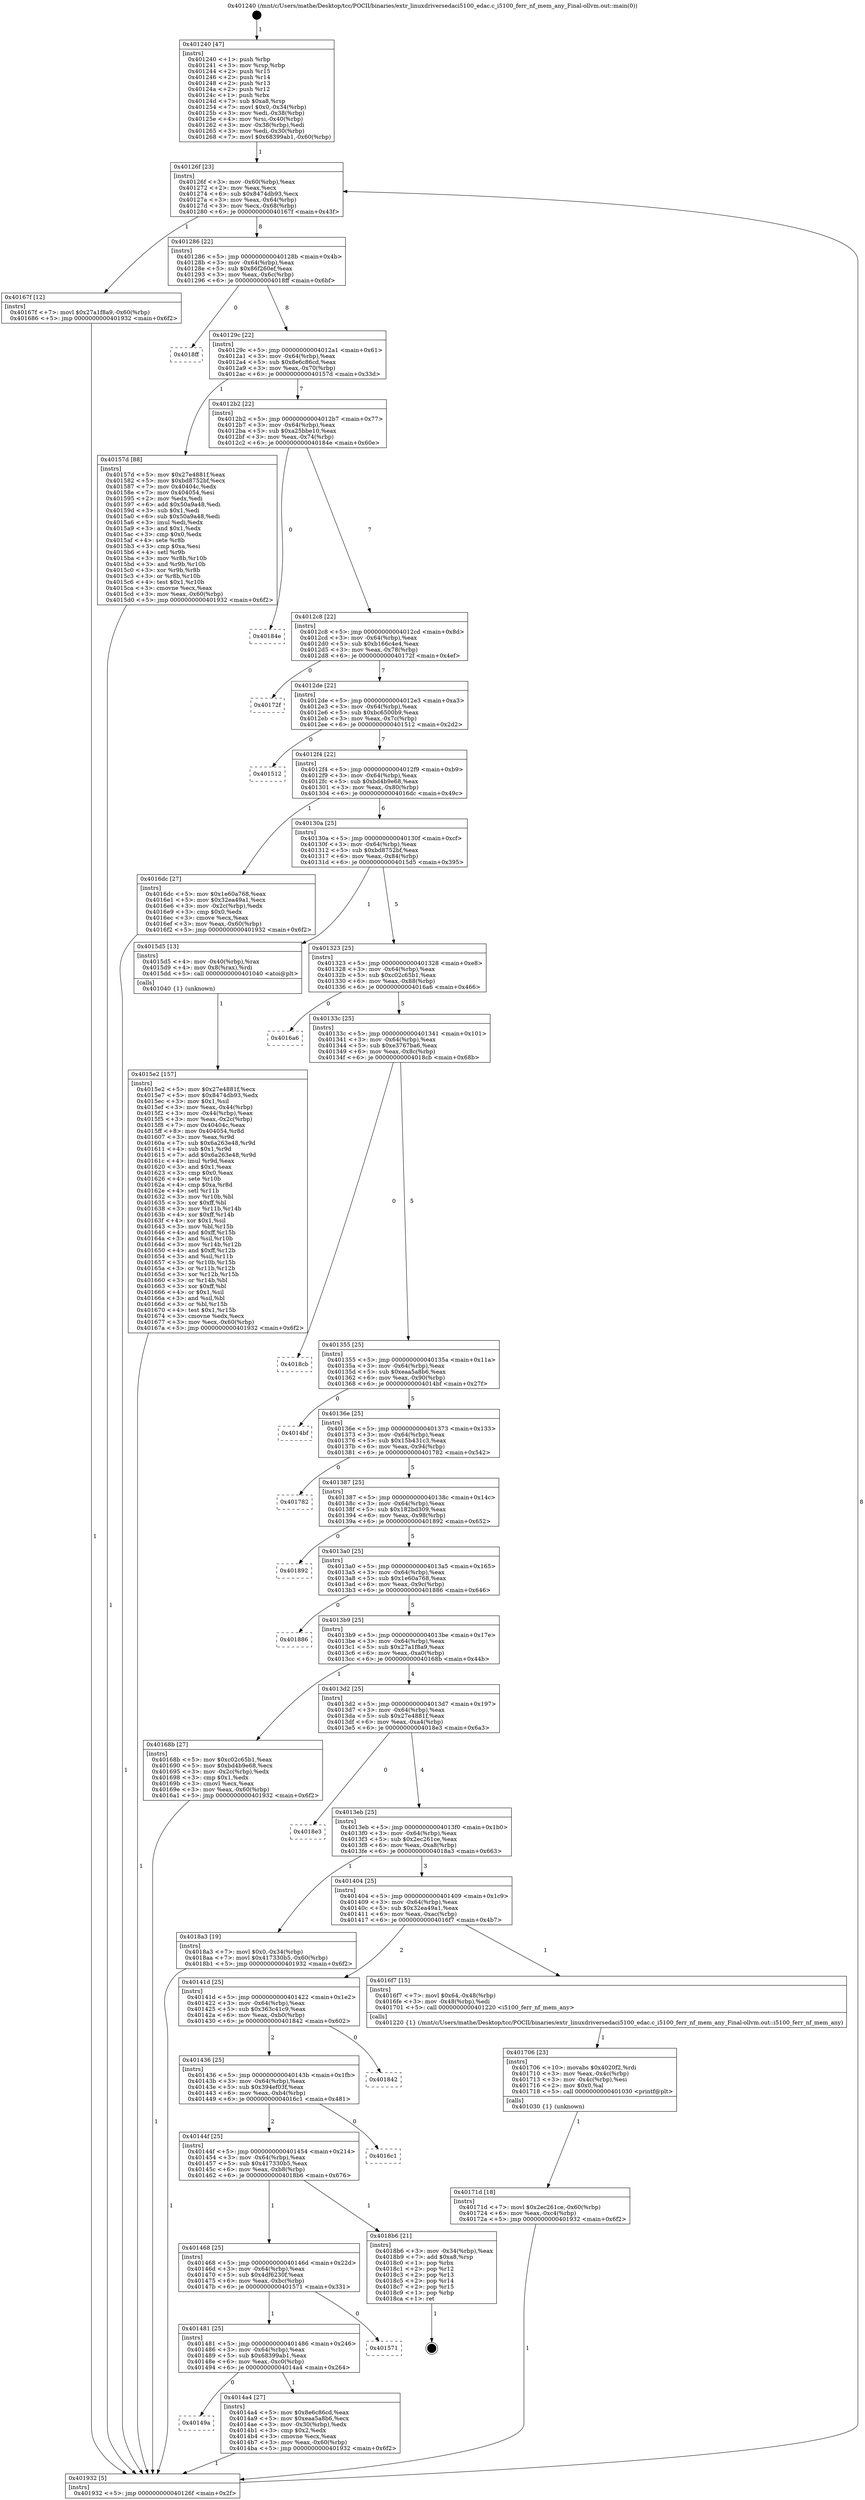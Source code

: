 digraph "0x401240" {
  label = "0x401240 (/mnt/c/Users/mathe/Desktop/tcc/POCII/binaries/extr_linuxdriversedaci5100_edac.c_i5100_ferr_nf_mem_any_Final-ollvm.out::main(0))"
  labelloc = "t"
  node[shape=record]

  Entry [label="",width=0.3,height=0.3,shape=circle,fillcolor=black,style=filled]
  "0x40126f" [label="{
     0x40126f [23]\l
     | [instrs]\l
     &nbsp;&nbsp;0x40126f \<+3\>: mov -0x60(%rbp),%eax\l
     &nbsp;&nbsp;0x401272 \<+2\>: mov %eax,%ecx\l
     &nbsp;&nbsp;0x401274 \<+6\>: sub $0x8474db93,%ecx\l
     &nbsp;&nbsp;0x40127a \<+3\>: mov %eax,-0x64(%rbp)\l
     &nbsp;&nbsp;0x40127d \<+3\>: mov %ecx,-0x68(%rbp)\l
     &nbsp;&nbsp;0x401280 \<+6\>: je 000000000040167f \<main+0x43f\>\l
  }"]
  "0x40167f" [label="{
     0x40167f [12]\l
     | [instrs]\l
     &nbsp;&nbsp;0x40167f \<+7\>: movl $0x27a1f8a9,-0x60(%rbp)\l
     &nbsp;&nbsp;0x401686 \<+5\>: jmp 0000000000401932 \<main+0x6f2\>\l
  }"]
  "0x401286" [label="{
     0x401286 [22]\l
     | [instrs]\l
     &nbsp;&nbsp;0x401286 \<+5\>: jmp 000000000040128b \<main+0x4b\>\l
     &nbsp;&nbsp;0x40128b \<+3\>: mov -0x64(%rbp),%eax\l
     &nbsp;&nbsp;0x40128e \<+5\>: sub $0x86f260ef,%eax\l
     &nbsp;&nbsp;0x401293 \<+3\>: mov %eax,-0x6c(%rbp)\l
     &nbsp;&nbsp;0x401296 \<+6\>: je 00000000004018ff \<main+0x6bf\>\l
  }"]
  Exit [label="",width=0.3,height=0.3,shape=circle,fillcolor=black,style=filled,peripheries=2]
  "0x4018ff" [label="{
     0x4018ff\l
  }", style=dashed]
  "0x40129c" [label="{
     0x40129c [22]\l
     | [instrs]\l
     &nbsp;&nbsp;0x40129c \<+5\>: jmp 00000000004012a1 \<main+0x61\>\l
     &nbsp;&nbsp;0x4012a1 \<+3\>: mov -0x64(%rbp),%eax\l
     &nbsp;&nbsp;0x4012a4 \<+5\>: sub $0x8e6c86cd,%eax\l
     &nbsp;&nbsp;0x4012a9 \<+3\>: mov %eax,-0x70(%rbp)\l
     &nbsp;&nbsp;0x4012ac \<+6\>: je 000000000040157d \<main+0x33d\>\l
  }"]
  "0x40171d" [label="{
     0x40171d [18]\l
     | [instrs]\l
     &nbsp;&nbsp;0x40171d \<+7\>: movl $0x2ec261ce,-0x60(%rbp)\l
     &nbsp;&nbsp;0x401724 \<+6\>: mov %eax,-0xc4(%rbp)\l
     &nbsp;&nbsp;0x40172a \<+5\>: jmp 0000000000401932 \<main+0x6f2\>\l
  }"]
  "0x40157d" [label="{
     0x40157d [88]\l
     | [instrs]\l
     &nbsp;&nbsp;0x40157d \<+5\>: mov $0x27e4881f,%eax\l
     &nbsp;&nbsp;0x401582 \<+5\>: mov $0xbd8752bf,%ecx\l
     &nbsp;&nbsp;0x401587 \<+7\>: mov 0x40404c,%edx\l
     &nbsp;&nbsp;0x40158e \<+7\>: mov 0x404054,%esi\l
     &nbsp;&nbsp;0x401595 \<+2\>: mov %edx,%edi\l
     &nbsp;&nbsp;0x401597 \<+6\>: add $0x50a9a48,%edi\l
     &nbsp;&nbsp;0x40159d \<+3\>: sub $0x1,%edi\l
     &nbsp;&nbsp;0x4015a0 \<+6\>: sub $0x50a9a48,%edi\l
     &nbsp;&nbsp;0x4015a6 \<+3\>: imul %edi,%edx\l
     &nbsp;&nbsp;0x4015a9 \<+3\>: and $0x1,%edx\l
     &nbsp;&nbsp;0x4015ac \<+3\>: cmp $0x0,%edx\l
     &nbsp;&nbsp;0x4015af \<+4\>: sete %r8b\l
     &nbsp;&nbsp;0x4015b3 \<+3\>: cmp $0xa,%esi\l
     &nbsp;&nbsp;0x4015b6 \<+4\>: setl %r9b\l
     &nbsp;&nbsp;0x4015ba \<+3\>: mov %r8b,%r10b\l
     &nbsp;&nbsp;0x4015bd \<+3\>: and %r9b,%r10b\l
     &nbsp;&nbsp;0x4015c0 \<+3\>: xor %r9b,%r8b\l
     &nbsp;&nbsp;0x4015c3 \<+3\>: or %r8b,%r10b\l
     &nbsp;&nbsp;0x4015c6 \<+4\>: test $0x1,%r10b\l
     &nbsp;&nbsp;0x4015ca \<+3\>: cmovne %ecx,%eax\l
     &nbsp;&nbsp;0x4015cd \<+3\>: mov %eax,-0x60(%rbp)\l
     &nbsp;&nbsp;0x4015d0 \<+5\>: jmp 0000000000401932 \<main+0x6f2\>\l
  }"]
  "0x4012b2" [label="{
     0x4012b2 [22]\l
     | [instrs]\l
     &nbsp;&nbsp;0x4012b2 \<+5\>: jmp 00000000004012b7 \<main+0x77\>\l
     &nbsp;&nbsp;0x4012b7 \<+3\>: mov -0x64(%rbp),%eax\l
     &nbsp;&nbsp;0x4012ba \<+5\>: sub $0xa25bbe10,%eax\l
     &nbsp;&nbsp;0x4012bf \<+3\>: mov %eax,-0x74(%rbp)\l
     &nbsp;&nbsp;0x4012c2 \<+6\>: je 000000000040184e \<main+0x60e\>\l
  }"]
  "0x401706" [label="{
     0x401706 [23]\l
     | [instrs]\l
     &nbsp;&nbsp;0x401706 \<+10\>: movabs $0x4020f2,%rdi\l
     &nbsp;&nbsp;0x401710 \<+3\>: mov %eax,-0x4c(%rbp)\l
     &nbsp;&nbsp;0x401713 \<+3\>: mov -0x4c(%rbp),%esi\l
     &nbsp;&nbsp;0x401716 \<+2\>: mov $0x0,%al\l
     &nbsp;&nbsp;0x401718 \<+5\>: call 0000000000401030 \<printf@plt\>\l
     | [calls]\l
     &nbsp;&nbsp;0x401030 \{1\} (unknown)\l
  }"]
  "0x40184e" [label="{
     0x40184e\l
  }", style=dashed]
  "0x4012c8" [label="{
     0x4012c8 [22]\l
     | [instrs]\l
     &nbsp;&nbsp;0x4012c8 \<+5\>: jmp 00000000004012cd \<main+0x8d\>\l
     &nbsp;&nbsp;0x4012cd \<+3\>: mov -0x64(%rbp),%eax\l
     &nbsp;&nbsp;0x4012d0 \<+5\>: sub $0xb166c4e4,%eax\l
     &nbsp;&nbsp;0x4012d5 \<+3\>: mov %eax,-0x78(%rbp)\l
     &nbsp;&nbsp;0x4012d8 \<+6\>: je 000000000040172f \<main+0x4ef\>\l
  }"]
  "0x4015e2" [label="{
     0x4015e2 [157]\l
     | [instrs]\l
     &nbsp;&nbsp;0x4015e2 \<+5\>: mov $0x27e4881f,%ecx\l
     &nbsp;&nbsp;0x4015e7 \<+5\>: mov $0x8474db93,%edx\l
     &nbsp;&nbsp;0x4015ec \<+3\>: mov $0x1,%sil\l
     &nbsp;&nbsp;0x4015ef \<+3\>: mov %eax,-0x44(%rbp)\l
     &nbsp;&nbsp;0x4015f2 \<+3\>: mov -0x44(%rbp),%eax\l
     &nbsp;&nbsp;0x4015f5 \<+3\>: mov %eax,-0x2c(%rbp)\l
     &nbsp;&nbsp;0x4015f8 \<+7\>: mov 0x40404c,%eax\l
     &nbsp;&nbsp;0x4015ff \<+8\>: mov 0x404054,%r8d\l
     &nbsp;&nbsp;0x401607 \<+3\>: mov %eax,%r9d\l
     &nbsp;&nbsp;0x40160a \<+7\>: sub $0x6a263e48,%r9d\l
     &nbsp;&nbsp;0x401611 \<+4\>: sub $0x1,%r9d\l
     &nbsp;&nbsp;0x401615 \<+7\>: add $0x6a263e48,%r9d\l
     &nbsp;&nbsp;0x40161c \<+4\>: imul %r9d,%eax\l
     &nbsp;&nbsp;0x401620 \<+3\>: and $0x1,%eax\l
     &nbsp;&nbsp;0x401623 \<+3\>: cmp $0x0,%eax\l
     &nbsp;&nbsp;0x401626 \<+4\>: sete %r10b\l
     &nbsp;&nbsp;0x40162a \<+4\>: cmp $0xa,%r8d\l
     &nbsp;&nbsp;0x40162e \<+4\>: setl %r11b\l
     &nbsp;&nbsp;0x401632 \<+3\>: mov %r10b,%bl\l
     &nbsp;&nbsp;0x401635 \<+3\>: xor $0xff,%bl\l
     &nbsp;&nbsp;0x401638 \<+3\>: mov %r11b,%r14b\l
     &nbsp;&nbsp;0x40163b \<+4\>: xor $0xff,%r14b\l
     &nbsp;&nbsp;0x40163f \<+4\>: xor $0x1,%sil\l
     &nbsp;&nbsp;0x401643 \<+3\>: mov %bl,%r15b\l
     &nbsp;&nbsp;0x401646 \<+4\>: and $0xff,%r15b\l
     &nbsp;&nbsp;0x40164a \<+3\>: and %sil,%r10b\l
     &nbsp;&nbsp;0x40164d \<+3\>: mov %r14b,%r12b\l
     &nbsp;&nbsp;0x401650 \<+4\>: and $0xff,%r12b\l
     &nbsp;&nbsp;0x401654 \<+3\>: and %sil,%r11b\l
     &nbsp;&nbsp;0x401657 \<+3\>: or %r10b,%r15b\l
     &nbsp;&nbsp;0x40165a \<+3\>: or %r11b,%r12b\l
     &nbsp;&nbsp;0x40165d \<+3\>: xor %r12b,%r15b\l
     &nbsp;&nbsp;0x401660 \<+3\>: or %r14b,%bl\l
     &nbsp;&nbsp;0x401663 \<+3\>: xor $0xff,%bl\l
     &nbsp;&nbsp;0x401666 \<+4\>: or $0x1,%sil\l
     &nbsp;&nbsp;0x40166a \<+3\>: and %sil,%bl\l
     &nbsp;&nbsp;0x40166d \<+3\>: or %bl,%r15b\l
     &nbsp;&nbsp;0x401670 \<+4\>: test $0x1,%r15b\l
     &nbsp;&nbsp;0x401674 \<+3\>: cmovne %edx,%ecx\l
     &nbsp;&nbsp;0x401677 \<+3\>: mov %ecx,-0x60(%rbp)\l
     &nbsp;&nbsp;0x40167a \<+5\>: jmp 0000000000401932 \<main+0x6f2\>\l
  }"]
  "0x40172f" [label="{
     0x40172f\l
  }", style=dashed]
  "0x4012de" [label="{
     0x4012de [22]\l
     | [instrs]\l
     &nbsp;&nbsp;0x4012de \<+5\>: jmp 00000000004012e3 \<main+0xa3\>\l
     &nbsp;&nbsp;0x4012e3 \<+3\>: mov -0x64(%rbp),%eax\l
     &nbsp;&nbsp;0x4012e6 \<+5\>: sub $0xbc6500b9,%eax\l
     &nbsp;&nbsp;0x4012eb \<+3\>: mov %eax,-0x7c(%rbp)\l
     &nbsp;&nbsp;0x4012ee \<+6\>: je 0000000000401512 \<main+0x2d2\>\l
  }"]
  "0x401240" [label="{
     0x401240 [47]\l
     | [instrs]\l
     &nbsp;&nbsp;0x401240 \<+1\>: push %rbp\l
     &nbsp;&nbsp;0x401241 \<+3\>: mov %rsp,%rbp\l
     &nbsp;&nbsp;0x401244 \<+2\>: push %r15\l
     &nbsp;&nbsp;0x401246 \<+2\>: push %r14\l
     &nbsp;&nbsp;0x401248 \<+2\>: push %r13\l
     &nbsp;&nbsp;0x40124a \<+2\>: push %r12\l
     &nbsp;&nbsp;0x40124c \<+1\>: push %rbx\l
     &nbsp;&nbsp;0x40124d \<+7\>: sub $0xa8,%rsp\l
     &nbsp;&nbsp;0x401254 \<+7\>: movl $0x0,-0x34(%rbp)\l
     &nbsp;&nbsp;0x40125b \<+3\>: mov %edi,-0x38(%rbp)\l
     &nbsp;&nbsp;0x40125e \<+4\>: mov %rsi,-0x40(%rbp)\l
     &nbsp;&nbsp;0x401262 \<+3\>: mov -0x38(%rbp),%edi\l
     &nbsp;&nbsp;0x401265 \<+3\>: mov %edi,-0x30(%rbp)\l
     &nbsp;&nbsp;0x401268 \<+7\>: movl $0x68399ab1,-0x60(%rbp)\l
  }"]
  "0x401512" [label="{
     0x401512\l
  }", style=dashed]
  "0x4012f4" [label="{
     0x4012f4 [22]\l
     | [instrs]\l
     &nbsp;&nbsp;0x4012f4 \<+5\>: jmp 00000000004012f9 \<main+0xb9\>\l
     &nbsp;&nbsp;0x4012f9 \<+3\>: mov -0x64(%rbp),%eax\l
     &nbsp;&nbsp;0x4012fc \<+5\>: sub $0xbd4b9e68,%eax\l
     &nbsp;&nbsp;0x401301 \<+3\>: mov %eax,-0x80(%rbp)\l
     &nbsp;&nbsp;0x401304 \<+6\>: je 00000000004016dc \<main+0x49c\>\l
  }"]
  "0x401932" [label="{
     0x401932 [5]\l
     | [instrs]\l
     &nbsp;&nbsp;0x401932 \<+5\>: jmp 000000000040126f \<main+0x2f\>\l
  }"]
  "0x4016dc" [label="{
     0x4016dc [27]\l
     | [instrs]\l
     &nbsp;&nbsp;0x4016dc \<+5\>: mov $0x1e60a768,%eax\l
     &nbsp;&nbsp;0x4016e1 \<+5\>: mov $0x32ea49a1,%ecx\l
     &nbsp;&nbsp;0x4016e6 \<+3\>: mov -0x2c(%rbp),%edx\l
     &nbsp;&nbsp;0x4016e9 \<+3\>: cmp $0x0,%edx\l
     &nbsp;&nbsp;0x4016ec \<+3\>: cmove %ecx,%eax\l
     &nbsp;&nbsp;0x4016ef \<+3\>: mov %eax,-0x60(%rbp)\l
     &nbsp;&nbsp;0x4016f2 \<+5\>: jmp 0000000000401932 \<main+0x6f2\>\l
  }"]
  "0x40130a" [label="{
     0x40130a [25]\l
     | [instrs]\l
     &nbsp;&nbsp;0x40130a \<+5\>: jmp 000000000040130f \<main+0xcf\>\l
     &nbsp;&nbsp;0x40130f \<+3\>: mov -0x64(%rbp),%eax\l
     &nbsp;&nbsp;0x401312 \<+5\>: sub $0xbd8752bf,%eax\l
     &nbsp;&nbsp;0x401317 \<+6\>: mov %eax,-0x84(%rbp)\l
     &nbsp;&nbsp;0x40131d \<+6\>: je 00000000004015d5 \<main+0x395\>\l
  }"]
  "0x40149a" [label="{
     0x40149a\l
  }", style=dashed]
  "0x4015d5" [label="{
     0x4015d5 [13]\l
     | [instrs]\l
     &nbsp;&nbsp;0x4015d5 \<+4\>: mov -0x40(%rbp),%rax\l
     &nbsp;&nbsp;0x4015d9 \<+4\>: mov 0x8(%rax),%rdi\l
     &nbsp;&nbsp;0x4015dd \<+5\>: call 0000000000401040 \<atoi@plt\>\l
     | [calls]\l
     &nbsp;&nbsp;0x401040 \{1\} (unknown)\l
  }"]
  "0x401323" [label="{
     0x401323 [25]\l
     | [instrs]\l
     &nbsp;&nbsp;0x401323 \<+5\>: jmp 0000000000401328 \<main+0xe8\>\l
     &nbsp;&nbsp;0x401328 \<+3\>: mov -0x64(%rbp),%eax\l
     &nbsp;&nbsp;0x40132b \<+5\>: sub $0xc02c65b1,%eax\l
     &nbsp;&nbsp;0x401330 \<+6\>: mov %eax,-0x88(%rbp)\l
     &nbsp;&nbsp;0x401336 \<+6\>: je 00000000004016a6 \<main+0x466\>\l
  }"]
  "0x4014a4" [label="{
     0x4014a4 [27]\l
     | [instrs]\l
     &nbsp;&nbsp;0x4014a4 \<+5\>: mov $0x8e6c86cd,%eax\l
     &nbsp;&nbsp;0x4014a9 \<+5\>: mov $0xeaa5a8b6,%ecx\l
     &nbsp;&nbsp;0x4014ae \<+3\>: mov -0x30(%rbp),%edx\l
     &nbsp;&nbsp;0x4014b1 \<+3\>: cmp $0x2,%edx\l
     &nbsp;&nbsp;0x4014b4 \<+3\>: cmovne %ecx,%eax\l
     &nbsp;&nbsp;0x4014b7 \<+3\>: mov %eax,-0x60(%rbp)\l
     &nbsp;&nbsp;0x4014ba \<+5\>: jmp 0000000000401932 \<main+0x6f2\>\l
  }"]
  "0x4016a6" [label="{
     0x4016a6\l
  }", style=dashed]
  "0x40133c" [label="{
     0x40133c [25]\l
     | [instrs]\l
     &nbsp;&nbsp;0x40133c \<+5\>: jmp 0000000000401341 \<main+0x101\>\l
     &nbsp;&nbsp;0x401341 \<+3\>: mov -0x64(%rbp),%eax\l
     &nbsp;&nbsp;0x401344 \<+5\>: sub $0xe3767ba6,%eax\l
     &nbsp;&nbsp;0x401349 \<+6\>: mov %eax,-0x8c(%rbp)\l
     &nbsp;&nbsp;0x40134f \<+6\>: je 00000000004018cb \<main+0x68b\>\l
  }"]
  "0x401481" [label="{
     0x401481 [25]\l
     | [instrs]\l
     &nbsp;&nbsp;0x401481 \<+5\>: jmp 0000000000401486 \<main+0x246\>\l
     &nbsp;&nbsp;0x401486 \<+3\>: mov -0x64(%rbp),%eax\l
     &nbsp;&nbsp;0x401489 \<+5\>: sub $0x68399ab1,%eax\l
     &nbsp;&nbsp;0x40148e \<+6\>: mov %eax,-0xc0(%rbp)\l
     &nbsp;&nbsp;0x401494 \<+6\>: je 00000000004014a4 \<main+0x264\>\l
  }"]
  "0x4018cb" [label="{
     0x4018cb\l
  }", style=dashed]
  "0x401355" [label="{
     0x401355 [25]\l
     | [instrs]\l
     &nbsp;&nbsp;0x401355 \<+5\>: jmp 000000000040135a \<main+0x11a\>\l
     &nbsp;&nbsp;0x40135a \<+3\>: mov -0x64(%rbp),%eax\l
     &nbsp;&nbsp;0x40135d \<+5\>: sub $0xeaa5a8b6,%eax\l
     &nbsp;&nbsp;0x401362 \<+6\>: mov %eax,-0x90(%rbp)\l
     &nbsp;&nbsp;0x401368 \<+6\>: je 00000000004014bf \<main+0x27f\>\l
  }"]
  "0x401571" [label="{
     0x401571\l
  }", style=dashed]
  "0x4014bf" [label="{
     0x4014bf\l
  }", style=dashed]
  "0x40136e" [label="{
     0x40136e [25]\l
     | [instrs]\l
     &nbsp;&nbsp;0x40136e \<+5\>: jmp 0000000000401373 \<main+0x133\>\l
     &nbsp;&nbsp;0x401373 \<+3\>: mov -0x64(%rbp),%eax\l
     &nbsp;&nbsp;0x401376 \<+5\>: sub $0x15b431c3,%eax\l
     &nbsp;&nbsp;0x40137b \<+6\>: mov %eax,-0x94(%rbp)\l
     &nbsp;&nbsp;0x401381 \<+6\>: je 0000000000401782 \<main+0x542\>\l
  }"]
  "0x401468" [label="{
     0x401468 [25]\l
     | [instrs]\l
     &nbsp;&nbsp;0x401468 \<+5\>: jmp 000000000040146d \<main+0x22d\>\l
     &nbsp;&nbsp;0x40146d \<+3\>: mov -0x64(%rbp),%eax\l
     &nbsp;&nbsp;0x401470 \<+5\>: sub $0x4df6230f,%eax\l
     &nbsp;&nbsp;0x401475 \<+6\>: mov %eax,-0xbc(%rbp)\l
     &nbsp;&nbsp;0x40147b \<+6\>: je 0000000000401571 \<main+0x331\>\l
  }"]
  "0x401782" [label="{
     0x401782\l
  }", style=dashed]
  "0x401387" [label="{
     0x401387 [25]\l
     | [instrs]\l
     &nbsp;&nbsp;0x401387 \<+5\>: jmp 000000000040138c \<main+0x14c\>\l
     &nbsp;&nbsp;0x40138c \<+3\>: mov -0x64(%rbp),%eax\l
     &nbsp;&nbsp;0x40138f \<+5\>: sub $0x182bd309,%eax\l
     &nbsp;&nbsp;0x401394 \<+6\>: mov %eax,-0x98(%rbp)\l
     &nbsp;&nbsp;0x40139a \<+6\>: je 0000000000401892 \<main+0x652\>\l
  }"]
  "0x4018b6" [label="{
     0x4018b6 [21]\l
     | [instrs]\l
     &nbsp;&nbsp;0x4018b6 \<+3\>: mov -0x34(%rbp),%eax\l
     &nbsp;&nbsp;0x4018b9 \<+7\>: add $0xa8,%rsp\l
     &nbsp;&nbsp;0x4018c0 \<+1\>: pop %rbx\l
     &nbsp;&nbsp;0x4018c1 \<+2\>: pop %r12\l
     &nbsp;&nbsp;0x4018c3 \<+2\>: pop %r13\l
     &nbsp;&nbsp;0x4018c5 \<+2\>: pop %r14\l
     &nbsp;&nbsp;0x4018c7 \<+2\>: pop %r15\l
     &nbsp;&nbsp;0x4018c9 \<+1\>: pop %rbp\l
     &nbsp;&nbsp;0x4018ca \<+1\>: ret\l
  }"]
  "0x401892" [label="{
     0x401892\l
  }", style=dashed]
  "0x4013a0" [label="{
     0x4013a0 [25]\l
     | [instrs]\l
     &nbsp;&nbsp;0x4013a0 \<+5\>: jmp 00000000004013a5 \<main+0x165\>\l
     &nbsp;&nbsp;0x4013a5 \<+3\>: mov -0x64(%rbp),%eax\l
     &nbsp;&nbsp;0x4013a8 \<+5\>: sub $0x1e60a768,%eax\l
     &nbsp;&nbsp;0x4013ad \<+6\>: mov %eax,-0x9c(%rbp)\l
     &nbsp;&nbsp;0x4013b3 \<+6\>: je 0000000000401886 \<main+0x646\>\l
  }"]
  "0x40144f" [label="{
     0x40144f [25]\l
     | [instrs]\l
     &nbsp;&nbsp;0x40144f \<+5\>: jmp 0000000000401454 \<main+0x214\>\l
     &nbsp;&nbsp;0x401454 \<+3\>: mov -0x64(%rbp),%eax\l
     &nbsp;&nbsp;0x401457 \<+5\>: sub $0x417330b5,%eax\l
     &nbsp;&nbsp;0x40145c \<+6\>: mov %eax,-0xb8(%rbp)\l
     &nbsp;&nbsp;0x401462 \<+6\>: je 00000000004018b6 \<main+0x676\>\l
  }"]
  "0x401886" [label="{
     0x401886\l
  }", style=dashed]
  "0x4013b9" [label="{
     0x4013b9 [25]\l
     | [instrs]\l
     &nbsp;&nbsp;0x4013b9 \<+5\>: jmp 00000000004013be \<main+0x17e\>\l
     &nbsp;&nbsp;0x4013be \<+3\>: mov -0x64(%rbp),%eax\l
     &nbsp;&nbsp;0x4013c1 \<+5\>: sub $0x27a1f8a9,%eax\l
     &nbsp;&nbsp;0x4013c6 \<+6\>: mov %eax,-0xa0(%rbp)\l
     &nbsp;&nbsp;0x4013cc \<+6\>: je 000000000040168b \<main+0x44b\>\l
  }"]
  "0x4016c1" [label="{
     0x4016c1\l
  }", style=dashed]
  "0x40168b" [label="{
     0x40168b [27]\l
     | [instrs]\l
     &nbsp;&nbsp;0x40168b \<+5\>: mov $0xc02c65b1,%eax\l
     &nbsp;&nbsp;0x401690 \<+5\>: mov $0xbd4b9e68,%ecx\l
     &nbsp;&nbsp;0x401695 \<+3\>: mov -0x2c(%rbp),%edx\l
     &nbsp;&nbsp;0x401698 \<+3\>: cmp $0x1,%edx\l
     &nbsp;&nbsp;0x40169b \<+3\>: cmovl %ecx,%eax\l
     &nbsp;&nbsp;0x40169e \<+3\>: mov %eax,-0x60(%rbp)\l
     &nbsp;&nbsp;0x4016a1 \<+5\>: jmp 0000000000401932 \<main+0x6f2\>\l
  }"]
  "0x4013d2" [label="{
     0x4013d2 [25]\l
     | [instrs]\l
     &nbsp;&nbsp;0x4013d2 \<+5\>: jmp 00000000004013d7 \<main+0x197\>\l
     &nbsp;&nbsp;0x4013d7 \<+3\>: mov -0x64(%rbp),%eax\l
     &nbsp;&nbsp;0x4013da \<+5\>: sub $0x27e4881f,%eax\l
     &nbsp;&nbsp;0x4013df \<+6\>: mov %eax,-0xa4(%rbp)\l
     &nbsp;&nbsp;0x4013e5 \<+6\>: je 00000000004018e3 \<main+0x6a3\>\l
  }"]
  "0x401436" [label="{
     0x401436 [25]\l
     | [instrs]\l
     &nbsp;&nbsp;0x401436 \<+5\>: jmp 000000000040143b \<main+0x1fb\>\l
     &nbsp;&nbsp;0x40143b \<+3\>: mov -0x64(%rbp),%eax\l
     &nbsp;&nbsp;0x40143e \<+5\>: sub $0x394ef03f,%eax\l
     &nbsp;&nbsp;0x401443 \<+6\>: mov %eax,-0xb4(%rbp)\l
     &nbsp;&nbsp;0x401449 \<+6\>: je 00000000004016c1 \<main+0x481\>\l
  }"]
  "0x4018e3" [label="{
     0x4018e3\l
  }", style=dashed]
  "0x4013eb" [label="{
     0x4013eb [25]\l
     | [instrs]\l
     &nbsp;&nbsp;0x4013eb \<+5\>: jmp 00000000004013f0 \<main+0x1b0\>\l
     &nbsp;&nbsp;0x4013f0 \<+3\>: mov -0x64(%rbp),%eax\l
     &nbsp;&nbsp;0x4013f3 \<+5\>: sub $0x2ec261ce,%eax\l
     &nbsp;&nbsp;0x4013f8 \<+6\>: mov %eax,-0xa8(%rbp)\l
     &nbsp;&nbsp;0x4013fe \<+6\>: je 00000000004018a3 \<main+0x663\>\l
  }"]
  "0x401842" [label="{
     0x401842\l
  }", style=dashed]
  "0x4018a3" [label="{
     0x4018a3 [19]\l
     | [instrs]\l
     &nbsp;&nbsp;0x4018a3 \<+7\>: movl $0x0,-0x34(%rbp)\l
     &nbsp;&nbsp;0x4018aa \<+7\>: movl $0x417330b5,-0x60(%rbp)\l
     &nbsp;&nbsp;0x4018b1 \<+5\>: jmp 0000000000401932 \<main+0x6f2\>\l
  }"]
  "0x401404" [label="{
     0x401404 [25]\l
     | [instrs]\l
     &nbsp;&nbsp;0x401404 \<+5\>: jmp 0000000000401409 \<main+0x1c9\>\l
     &nbsp;&nbsp;0x401409 \<+3\>: mov -0x64(%rbp),%eax\l
     &nbsp;&nbsp;0x40140c \<+5\>: sub $0x32ea49a1,%eax\l
     &nbsp;&nbsp;0x401411 \<+6\>: mov %eax,-0xac(%rbp)\l
     &nbsp;&nbsp;0x401417 \<+6\>: je 00000000004016f7 \<main+0x4b7\>\l
  }"]
  "0x40141d" [label="{
     0x40141d [25]\l
     | [instrs]\l
     &nbsp;&nbsp;0x40141d \<+5\>: jmp 0000000000401422 \<main+0x1e2\>\l
     &nbsp;&nbsp;0x401422 \<+3\>: mov -0x64(%rbp),%eax\l
     &nbsp;&nbsp;0x401425 \<+5\>: sub $0x363c41c9,%eax\l
     &nbsp;&nbsp;0x40142a \<+6\>: mov %eax,-0xb0(%rbp)\l
     &nbsp;&nbsp;0x401430 \<+6\>: je 0000000000401842 \<main+0x602\>\l
  }"]
  "0x4016f7" [label="{
     0x4016f7 [15]\l
     | [instrs]\l
     &nbsp;&nbsp;0x4016f7 \<+7\>: movl $0x64,-0x48(%rbp)\l
     &nbsp;&nbsp;0x4016fe \<+3\>: mov -0x48(%rbp),%edi\l
     &nbsp;&nbsp;0x401701 \<+5\>: call 0000000000401220 \<i5100_ferr_nf_mem_any\>\l
     | [calls]\l
     &nbsp;&nbsp;0x401220 \{1\} (/mnt/c/Users/mathe/Desktop/tcc/POCII/binaries/extr_linuxdriversedaci5100_edac.c_i5100_ferr_nf_mem_any_Final-ollvm.out::i5100_ferr_nf_mem_any)\l
  }"]
  Entry -> "0x401240" [label=" 1"]
  "0x40126f" -> "0x40167f" [label=" 1"]
  "0x40126f" -> "0x401286" [label=" 8"]
  "0x4018b6" -> Exit [label=" 1"]
  "0x401286" -> "0x4018ff" [label=" 0"]
  "0x401286" -> "0x40129c" [label=" 8"]
  "0x4018a3" -> "0x401932" [label=" 1"]
  "0x40129c" -> "0x40157d" [label=" 1"]
  "0x40129c" -> "0x4012b2" [label=" 7"]
  "0x40171d" -> "0x401932" [label=" 1"]
  "0x4012b2" -> "0x40184e" [label=" 0"]
  "0x4012b2" -> "0x4012c8" [label=" 7"]
  "0x401706" -> "0x40171d" [label=" 1"]
  "0x4012c8" -> "0x40172f" [label=" 0"]
  "0x4012c8" -> "0x4012de" [label=" 7"]
  "0x4016f7" -> "0x401706" [label=" 1"]
  "0x4012de" -> "0x401512" [label=" 0"]
  "0x4012de" -> "0x4012f4" [label=" 7"]
  "0x4016dc" -> "0x401932" [label=" 1"]
  "0x4012f4" -> "0x4016dc" [label=" 1"]
  "0x4012f4" -> "0x40130a" [label=" 6"]
  "0x40168b" -> "0x401932" [label=" 1"]
  "0x40130a" -> "0x4015d5" [label=" 1"]
  "0x40130a" -> "0x401323" [label=" 5"]
  "0x40167f" -> "0x401932" [label=" 1"]
  "0x401323" -> "0x4016a6" [label=" 0"]
  "0x401323" -> "0x40133c" [label=" 5"]
  "0x4015e2" -> "0x401932" [label=" 1"]
  "0x40133c" -> "0x4018cb" [label=" 0"]
  "0x40133c" -> "0x401355" [label=" 5"]
  "0x40157d" -> "0x401932" [label=" 1"]
  "0x401355" -> "0x4014bf" [label=" 0"]
  "0x401355" -> "0x40136e" [label=" 5"]
  "0x401932" -> "0x40126f" [label=" 8"]
  "0x40136e" -> "0x401782" [label=" 0"]
  "0x40136e" -> "0x401387" [label=" 5"]
  "0x4014a4" -> "0x401932" [label=" 1"]
  "0x401387" -> "0x401892" [label=" 0"]
  "0x401387" -> "0x4013a0" [label=" 5"]
  "0x401481" -> "0x40149a" [label=" 0"]
  "0x4013a0" -> "0x401886" [label=" 0"]
  "0x4013a0" -> "0x4013b9" [label=" 5"]
  "0x4015d5" -> "0x4015e2" [label=" 1"]
  "0x4013b9" -> "0x40168b" [label=" 1"]
  "0x4013b9" -> "0x4013d2" [label=" 4"]
  "0x401468" -> "0x401481" [label=" 1"]
  "0x4013d2" -> "0x4018e3" [label=" 0"]
  "0x4013d2" -> "0x4013eb" [label=" 4"]
  "0x401240" -> "0x40126f" [label=" 1"]
  "0x4013eb" -> "0x4018a3" [label=" 1"]
  "0x4013eb" -> "0x401404" [label=" 3"]
  "0x40144f" -> "0x401468" [label=" 1"]
  "0x401404" -> "0x4016f7" [label=" 1"]
  "0x401404" -> "0x40141d" [label=" 2"]
  "0x40144f" -> "0x4018b6" [label=" 1"]
  "0x40141d" -> "0x401842" [label=" 0"]
  "0x40141d" -> "0x401436" [label=" 2"]
  "0x401468" -> "0x401571" [label=" 0"]
  "0x401436" -> "0x4016c1" [label=" 0"]
  "0x401436" -> "0x40144f" [label=" 2"]
  "0x401481" -> "0x4014a4" [label=" 1"]
}
